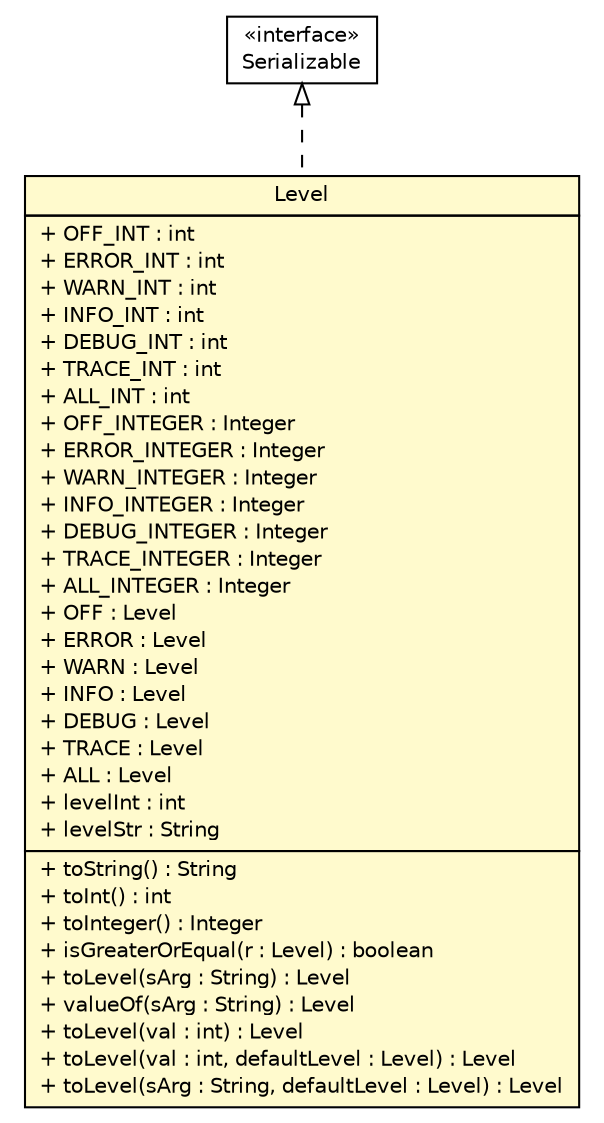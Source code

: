 #!/usr/local/bin/dot
#
# Class diagram 
# Generated by UMLGraph version R5_6 (http://www.umlgraph.org/)
#

digraph G {
	edge [fontname="Helvetica",fontsize=10,labelfontname="Helvetica",labelfontsize=10];
	node [fontname="Helvetica",fontsize=10,shape=plaintext];
	nodesep=0.25;
	ranksep=0.5;
	// sorcer.core.provider.logger.Level
	c303984 [label=<<table title="sorcer.core.provider.logger.Level" border="0" cellborder="1" cellspacing="0" cellpadding="2" port="p" bgcolor="lemonChiffon" href="./Level.html">
		<tr><td><table border="0" cellspacing="0" cellpadding="1">
<tr><td align="center" balign="center"> Level </td></tr>
		</table></td></tr>
		<tr><td><table border="0" cellspacing="0" cellpadding="1">
<tr><td align="left" balign="left"> + OFF_INT : int </td></tr>
<tr><td align="left" balign="left"> + ERROR_INT : int </td></tr>
<tr><td align="left" balign="left"> + WARN_INT : int </td></tr>
<tr><td align="left" balign="left"> + INFO_INT : int </td></tr>
<tr><td align="left" balign="left"> + DEBUG_INT : int </td></tr>
<tr><td align="left" balign="left"> + TRACE_INT : int </td></tr>
<tr><td align="left" balign="left"> + ALL_INT : int </td></tr>
<tr><td align="left" balign="left"> + OFF_INTEGER : Integer </td></tr>
<tr><td align="left" balign="left"> + ERROR_INTEGER : Integer </td></tr>
<tr><td align="left" balign="left"> + WARN_INTEGER : Integer </td></tr>
<tr><td align="left" balign="left"> + INFO_INTEGER : Integer </td></tr>
<tr><td align="left" balign="left"> + DEBUG_INTEGER : Integer </td></tr>
<tr><td align="left" balign="left"> + TRACE_INTEGER : Integer </td></tr>
<tr><td align="left" balign="left"> + ALL_INTEGER : Integer </td></tr>
<tr><td align="left" balign="left"> + OFF : Level </td></tr>
<tr><td align="left" balign="left"> + ERROR : Level </td></tr>
<tr><td align="left" balign="left"> + WARN : Level </td></tr>
<tr><td align="left" balign="left"> + INFO : Level </td></tr>
<tr><td align="left" balign="left"> + DEBUG : Level </td></tr>
<tr><td align="left" balign="left"> + TRACE : Level </td></tr>
<tr><td align="left" balign="left"> + ALL : Level </td></tr>
<tr><td align="left" balign="left"> + levelInt : int </td></tr>
<tr><td align="left" balign="left"> + levelStr : String </td></tr>
		</table></td></tr>
		<tr><td><table border="0" cellspacing="0" cellpadding="1">
<tr><td align="left" balign="left"> + toString() : String </td></tr>
<tr><td align="left" balign="left"> + toInt() : int </td></tr>
<tr><td align="left" balign="left"> + toInteger() : Integer </td></tr>
<tr><td align="left" balign="left"> + isGreaterOrEqual(r : Level) : boolean </td></tr>
<tr><td align="left" balign="left"> + toLevel(sArg : String) : Level </td></tr>
<tr><td align="left" balign="left"> + valueOf(sArg : String) : Level </td></tr>
<tr><td align="left" balign="left"> + toLevel(val : int) : Level </td></tr>
<tr><td align="left" balign="left"> + toLevel(val : int, defaultLevel : Level) : Level </td></tr>
<tr><td align="left" balign="left"> + toLevel(sArg : String, defaultLevel : Level) : Level </td></tr>
		</table></td></tr>
		</table>>, URL="./Level.html", fontname="Helvetica", fontcolor="black", fontsize=10.0];
	//sorcer.core.provider.logger.Level implements java.io.Serializable
	c304027:p -> c303984:p [dir=back,arrowtail=empty,style=dashed];
	// java.io.Serializable
	c304027 [label=<<table title="java.io.Serializable" border="0" cellborder="1" cellspacing="0" cellpadding="2" port="p" href="http://docs.oracle.com/javase/7/docs/api/java/io/Serializable.html">
		<tr><td><table border="0" cellspacing="0" cellpadding="1">
<tr><td align="center" balign="center"> &#171;interface&#187; </td></tr>
<tr><td align="center" balign="center"> Serializable </td></tr>
		</table></td></tr>
		</table>>, URL="http://docs.oracle.com/javase/7/docs/api/java/io/Serializable.html", fontname="Helvetica", fontcolor="black", fontsize=10.0];
}


